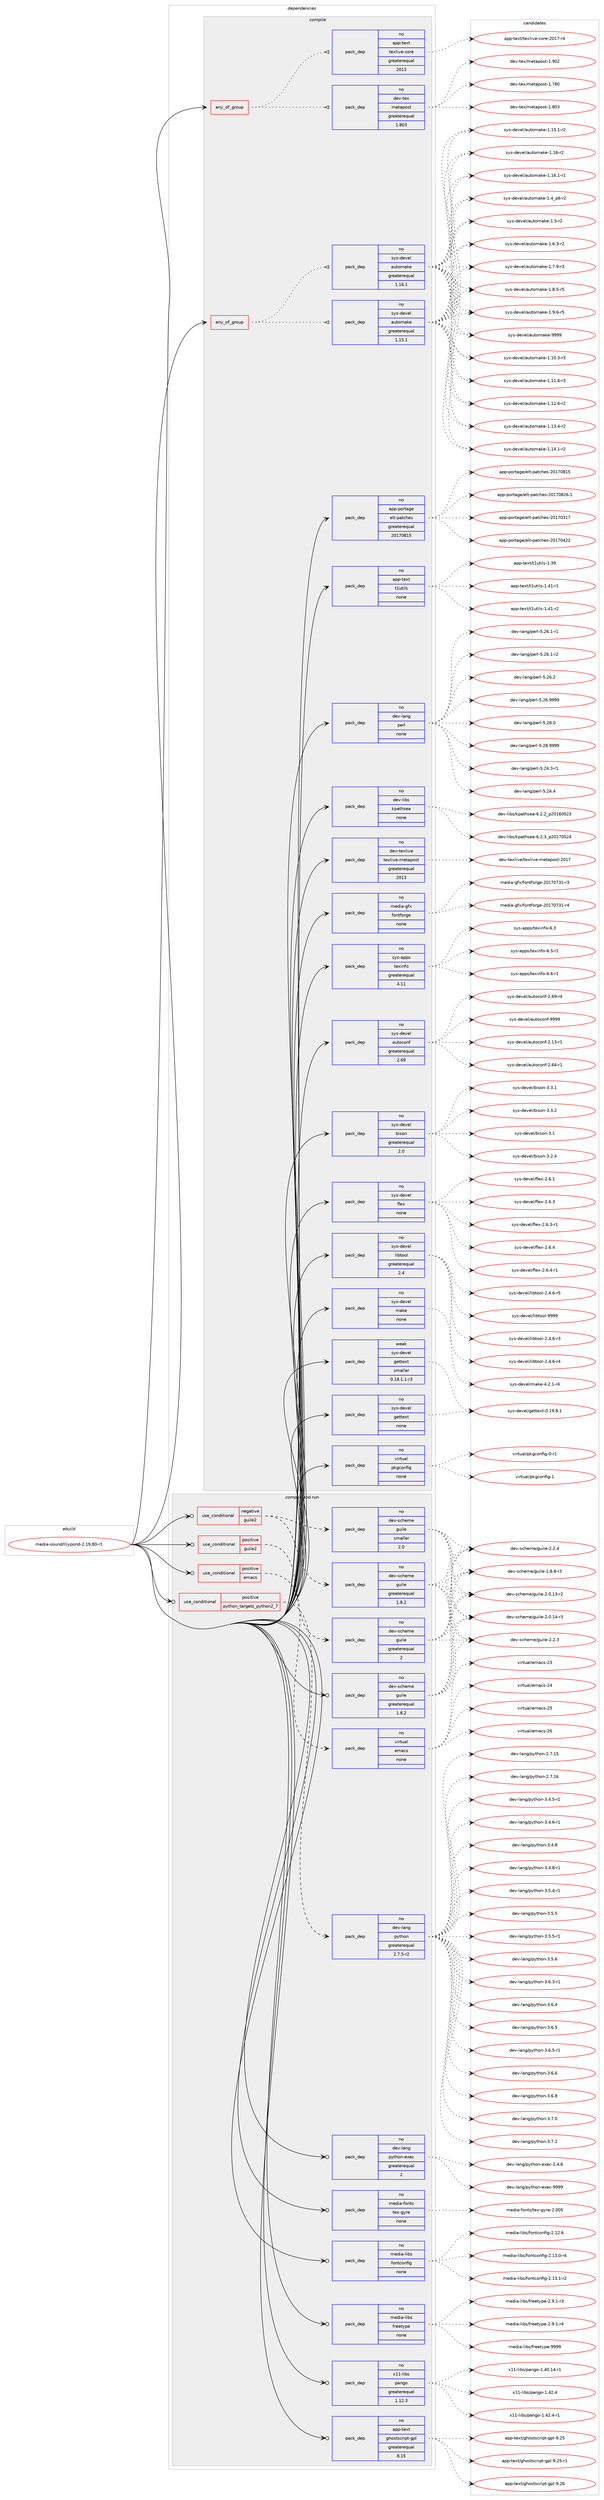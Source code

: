 digraph prolog {

# *************
# Graph options
# *************

newrank=true;
concentrate=true;
compound=true;
graph [rankdir=LR,fontname=Helvetica,fontsize=10,ranksep=1.5];#, ranksep=2.5, nodesep=0.2];
edge  [arrowhead=vee];
node  [fontname=Helvetica,fontsize=10];

# **********
# The ebuild
# **********

subgraph cluster_leftcol {
color=gray;
rank=same;
label=<<i>ebuild</i>>;
id [label="media-sound/lilypond-2.19.80-r1", color=red, width=4, href="../media-sound/lilypond-2.19.80-r1.svg"];
}

# ****************
# The dependencies
# ****************

subgraph cluster_midcol {
color=gray;
label=<<i>dependencies</i>>;
subgraph cluster_compile {
fillcolor="#eeeeee";
style=filled;
label=<<i>compile</i>>;
subgraph any25501 {
dependency1627115 [label=<<TABLE BORDER="0" CELLBORDER="1" CELLSPACING="0" CELLPADDING="4"><TR><TD CELLPADDING="10">any_of_group</TD></TR></TABLE>>, shape=none, color=red];subgraph pack1163465 {
dependency1627116 [label=<<TABLE BORDER="0" CELLBORDER="1" CELLSPACING="0" CELLPADDING="4" WIDTH="220"><TR><TD ROWSPAN="6" CELLPADDING="30">pack_dep</TD></TR><TR><TD WIDTH="110">no</TD></TR><TR><TD>app-text</TD></TR><TR><TD>texlive-core</TD></TR><TR><TD>greaterequal</TD></TR><TR><TD>2013</TD></TR></TABLE>>, shape=none, color=blue];
}
dependency1627115:e -> dependency1627116:w [weight=20,style="dotted",arrowhead="oinv"];
subgraph pack1163466 {
dependency1627117 [label=<<TABLE BORDER="0" CELLBORDER="1" CELLSPACING="0" CELLPADDING="4" WIDTH="220"><TR><TD ROWSPAN="6" CELLPADDING="30">pack_dep</TD></TR><TR><TD WIDTH="110">no</TD></TR><TR><TD>dev-tex</TD></TR><TR><TD>metapost</TD></TR><TR><TD>greaterequal</TD></TR><TR><TD>1.803</TD></TR></TABLE>>, shape=none, color=blue];
}
dependency1627115:e -> dependency1627117:w [weight=20,style="dotted",arrowhead="oinv"];
}
id:e -> dependency1627115:w [weight=20,style="solid",arrowhead="vee"];
subgraph any25502 {
dependency1627118 [label=<<TABLE BORDER="0" CELLBORDER="1" CELLSPACING="0" CELLPADDING="4"><TR><TD CELLPADDING="10">any_of_group</TD></TR></TABLE>>, shape=none, color=red];subgraph pack1163467 {
dependency1627119 [label=<<TABLE BORDER="0" CELLBORDER="1" CELLSPACING="0" CELLPADDING="4" WIDTH="220"><TR><TD ROWSPAN="6" CELLPADDING="30">pack_dep</TD></TR><TR><TD WIDTH="110">no</TD></TR><TR><TD>sys-devel</TD></TR><TR><TD>automake</TD></TR><TR><TD>greaterequal</TD></TR><TR><TD>1.16.1</TD></TR></TABLE>>, shape=none, color=blue];
}
dependency1627118:e -> dependency1627119:w [weight=20,style="dotted",arrowhead="oinv"];
subgraph pack1163468 {
dependency1627120 [label=<<TABLE BORDER="0" CELLBORDER="1" CELLSPACING="0" CELLPADDING="4" WIDTH="220"><TR><TD ROWSPAN="6" CELLPADDING="30">pack_dep</TD></TR><TR><TD WIDTH="110">no</TD></TR><TR><TD>sys-devel</TD></TR><TR><TD>automake</TD></TR><TR><TD>greaterequal</TD></TR><TR><TD>1.15.1</TD></TR></TABLE>>, shape=none, color=blue];
}
dependency1627118:e -> dependency1627120:w [weight=20,style="dotted",arrowhead="oinv"];
}
id:e -> dependency1627118:w [weight=20,style="solid",arrowhead="vee"];
subgraph pack1163469 {
dependency1627121 [label=<<TABLE BORDER="0" CELLBORDER="1" CELLSPACING="0" CELLPADDING="4" WIDTH="220"><TR><TD ROWSPAN="6" CELLPADDING="30">pack_dep</TD></TR><TR><TD WIDTH="110">no</TD></TR><TR><TD>app-portage</TD></TR><TR><TD>elt-patches</TD></TR><TR><TD>greaterequal</TD></TR><TR><TD>20170815</TD></TR></TABLE>>, shape=none, color=blue];
}
id:e -> dependency1627121:w [weight=20,style="solid",arrowhead="vee"];
subgraph pack1163470 {
dependency1627122 [label=<<TABLE BORDER="0" CELLBORDER="1" CELLSPACING="0" CELLPADDING="4" WIDTH="220"><TR><TD ROWSPAN="6" CELLPADDING="30">pack_dep</TD></TR><TR><TD WIDTH="110">no</TD></TR><TR><TD>app-text</TD></TR><TR><TD>t1utils</TD></TR><TR><TD>none</TD></TR><TR><TD></TD></TR></TABLE>>, shape=none, color=blue];
}
id:e -> dependency1627122:w [weight=20,style="solid",arrowhead="vee"];
subgraph pack1163471 {
dependency1627123 [label=<<TABLE BORDER="0" CELLBORDER="1" CELLSPACING="0" CELLPADDING="4" WIDTH="220"><TR><TD ROWSPAN="6" CELLPADDING="30">pack_dep</TD></TR><TR><TD WIDTH="110">no</TD></TR><TR><TD>dev-lang</TD></TR><TR><TD>perl</TD></TR><TR><TD>none</TD></TR><TR><TD></TD></TR></TABLE>>, shape=none, color=blue];
}
id:e -> dependency1627123:w [weight=20,style="solid",arrowhead="vee"];
subgraph pack1163472 {
dependency1627124 [label=<<TABLE BORDER="0" CELLBORDER="1" CELLSPACING="0" CELLPADDING="4" WIDTH="220"><TR><TD ROWSPAN="6" CELLPADDING="30">pack_dep</TD></TR><TR><TD WIDTH="110">no</TD></TR><TR><TD>dev-libs</TD></TR><TR><TD>kpathsea</TD></TR><TR><TD>none</TD></TR><TR><TD></TD></TR></TABLE>>, shape=none, color=blue];
}
id:e -> dependency1627124:w [weight=20,style="solid",arrowhead="vee"];
subgraph pack1163473 {
dependency1627125 [label=<<TABLE BORDER="0" CELLBORDER="1" CELLSPACING="0" CELLPADDING="4" WIDTH="220"><TR><TD ROWSPAN="6" CELLPADDING="30">pack_dep</TD></TR><TR><TD WIDTH="110">no</TD></TR><TR><TD>dev-texlive</TD></TR><TR><TD>texlive-metapost</TD></TR><TR><TD>greaterequal</TD></TR><TR><TD>2013</TD></TR></TABLE>>, shape=none, color=blue];
}
id:e -> dependency1627125:w [weight=20,style="solid",arrowhead="vee"];
subgraph pack1163474 {
dependency1627126 [label=<<TABLE BORDER="0" CELLBORDER="1" CELLSPACING="0" CELLPADDING="4" WIDTH="220"><TR><TD ROWSPAN="6" CELLPADDING="30">pack_dep</TD></TR><TR><TD WIDTH="110">no</TD></TR><TR><TD>media-gfx</TD></TR><TR><TD>fontforge</TD></TR><TR><TD>none</TD></TR><TR><TD></TD></TR></TABLE>>, shape=none, color=blue];
}
id:e -> dependency1627126:w [weight=20,style="solid",arrowhead="vee"];
subgraph pack1163475 {
dependency1627127 [label=<<TABLE BORDER="0" CELLBORDER="1" CELLSPACING="0" CELLPADDING="4" WIDTH="220"><TR><TD ROWSPAN="6" CELLPADDING="30">pack_dep</TD></TR><TR><TD WIDTH="110">no</TD></TR><TR><TD>sys-apps</TD></TR><TR><TD>texinfo</TD></TR><TR><TD>greaterequal</TD></TR><TR><TD>4.11</TD></TR></TABLE>>, shape=none, color=blue];
}
id:e -> dependency1627127:w [weight=20,style="solid",arrowhead="vee"];
subgraph pack1163476 {
dependency1627128 [label=<<TABLE BORDER="0" CELLBORDER="1" CELLSPACING="0" CELLPADDING="4" WIDTH="220"><TR><TD ROWSPAN="6" CELLPADDING="30">pack_dep</TD></TR><TR><TD WIDTH="110">no</TD></TR><TR><TD>sys-devel</TD></TR><TR><TD>autoconf</TD></TR><TR><TD>greaterequal</TD></TR><TR><TD>2.69</TD></TR></TABLE>>, shape=none, color=blue];
}
id:e -> dependency1627128:w [weight=20,style="solid",arrowhead="vee"];
subgraph pack1163477 {
dependency1627129 [label=<<TABLE BORDER="0" CELLBORDER="1" CELLSPACING="0" CELLPADDING="4" WIDTH="220"><TR><TD ROWSPAN="6" CELLPADDING="30">pack_dep</TD></TR><TR><TD WIDTH="110">no</TD></TR><TR><TD>sys-devel</TD></TR><TR><TD>bison</TD></TR><TR><TD>greaterequal</TD></TR><TR><TD>2.0</TD></TR></TABLE>>, shape=none, color=blue];
}
id:e -> dependency1627129:w [weight=20,style="solid",arrowhead="vee"];
subgraph pack1163478 {
dependency1627130 [label=<<TABLE BORDER="0" CELLBORDER="1" CELLSPACING="0" CELLPADDING="4" WIDTH="220"><TR><TD ROWSPAN="6" CELLPADDING="30">pack_dep</TD></TR><TR><TD WIDTH="110">no</TD></TR><TR><TD>sys-devel</TD></TR><TR><TD>flex</TD></TR><TR><TD>none</TD></TR><TR><TD></TD></TR></TABLE>>, shape=none, color=blue];
}
id:e -> dependency1627130:w [weight=20,style="solid",arrowhead="vee"];
subgraph pack1163479 {
dependency1627131 [label=<<TABLE BORDER="0" CELLBORDER="1" CELLSPACING="0" CELLPADDING="4" WIDTH="220"><TR><TD ROWSPAN="6" CELLPADDING="30">pack_dep</TD></TR><TR><TD WIDTH="110">no</TD></TR><TR><TD>sys-devel</TD></TR><TR><TD>gettext</TD></TR><TR><TD>none</TD></TR><TR><TD></TD></TR></TABLE>>, shape=none, color=blue];
}
id:e -> dependency1627131:w [weight=20,style="solid",arrowhead="vee"];
subgraph pack1163480 {
dependency1627132 [label=<<TABLE BORDER="0" CELLBORDER="1" CELLSPACING="0" CELLPADDING="4" WIDTH="220"><TR><TD ROWSPAN="6" CELLPADDING="30">pack_dep</TD></TR><TR><TD WIDTH="110">no</TD></TR><TR><TD>sys-devel</TD></TR><TR><TD>libtool</TD></TR><TR><TD>greaterequal</TD></TR><TR><TD>2.4</TD></TR></TABLE>>, shape=none, color=blue];
}
id:e -> dependency1627132:w [weight=20,style="solid",arrowhead="vee"];
subgraph pack1163481 {
dependency1627133 [label=<<TABLE BORDER="0" CELLBORDER="1" CELLSPACING="0" CELLPADDING="4" WIDTH="220"><TR><TD ROWSPAN="6" CELLPADDING="30">pack_dep</TD></TR><TR><TD WIDTH="110">no</TD></TR><TR><TD>sys-devel</TD></TR><TR><TD>make</TD></TR><TR><TD>none</TD></TR><TR><TD></TD></TR></TABLE>>, shape=none, color=blue];
}
id:e -> dependency1627133:w [weight=20,style="solid",arrowhead="vee"];
subgraph pack1163482 {
dependency1627134 [label=<<TABLE BORDER="0" CELLBORDER="1" CELLSPACING="0" CELLPADDING="4" WIDTH="220"><TR><TD ROWSPAN="6" CELLPADDING="30">pack_dep</TD></TR><TR><TD WIDTH="110">no</TD></TR><TR><TD>virtual</TD></TR><TR><TD>pkgconfig</TD></TR><TR><TD>none</TD></TR><TR><TD></TD></TR></TABLE>>, shape=none, color=blue];
}
id:e -> dependency1627134:w [weight=20,style="solid",arrowhead="vee"];
subgraph pack1163483 {
dependency1627135 [label=<<TABLE BORDER="0" CELLBORDER="1" CELLSPACING="0" CELLPADDING="4" WIDTH="220"><TR><TD ROWSPAN="6" CELLPADDING="30">pack_dep</TD></TR><TR><TD WIDTH="110">weak</TD></TR><TR><TD>sys-devel</TD></TR><TR><TD>gettext</TD></TR><TR><TD>smaller</TD></TR><TR><TD>0.18.1.1-r3</TD></TR></TABLE>>, shape=none, color=blue];
}
id:e -> dependency1627135:w [weight=20,style="solid",arrowhead="vee"];
}
subgraph cluster_compileandrun {
fillcolor="#eeeeee";
style=filled;
label=<<i>compile and run</i>>;
subgraph cond437379 {
dependency1627136 [label=<<TABLE BORDER="0" CELLBORDER="1" CELLSPACING="0" CELLPADDING="4"><TR><TD ROWSPAN="3" CELLPADDING="10">use_conditional</TD></TR><TR><TD>negative</TD></TR><TR><TD>guile2</TD></TR></TABLE>>, shape=none, color=red];
subgraph pack1163484 {
dependency1627137 [label=<<TABLE BORDER="0" CELLBORDER="1" CELLSPACING="0" CELLPADDING="4" WIDTH="220"><TR><TD ROWSPAN="6" CELLPADDING="30">pack_dep</TD></TR><TR><TD WIDTH="110">no</TD></TR><TR><TD>dev-scheme</TD></TR><TR><TD>guile</TD></TR><TR><TD>greaterequal</TD></TR><TR><TD>1.8.2</TD></TR></TABLE>>, shape=none, color=blue];
}
dependency1627136:e -> dependency1627137:w [weight=20,style="dashed",arrowhead="vee"];
subgraph pack1163485 {
dependency1627138 [label=<<TABLE BORDER="0" CELLBORDER="1" CELLSPACING="0" CELLPADDING="4" WIDTH="220"><TR><TD ROWSPAN="6" CELLPADDING="30">pack_dep</TD></TR><TR><TD WIDTH="110">no</TD></TR><TR><TD>dev-scheme</TD></TR><TR><TD>guile</TD></TR><TR><TD>smaller</TD></TR><TR><TD>2.0</TD></TR></TABLE>>, shape=none, color=blue];
}
dependency1627136:e -> dependency1627138:w [weight=20,style="dashed",arrowhead="vee"];
}
id:e -> dependency1627136:w [weight=20,style="solid",arrowhead="odotvee"];
subgraph cond437380 {
dependency1627139 [label=<<TABLE BORDER="0" CELLBORDER="1" CELLSPACING="0" CELLPADDING="4"><TR><TD ROWSPAN="3" CELLPADDING="10">use_conditional</TD></TR><TR><TD>positive</TD></TR><TR><TD>emacs</TD></TR></TABLE>>, shape=none, color=red];
subgraph pack1163486 {
dependency1627140 [label=<<TABLE BORDER="0" CELLBORDER="1" CELLSPACING="0" CELLPADDING="4" WIDTH="220"><TR><TD ROWSPAN="6" CELLPADDING="30">pack_dep</TD></TR><TR><TD WIDTH="110">no</TD></TR><TR><TD>virtual</TD></TR><TR><TD>emacs</TD></TR><TR><TD>none</TD></TR><TR><TD></TD></TR></TABLE>>, shape=none, color=blue];
}
dependency1627139:e -> dependency1627140:w [weight=20,style="dashed",arrowhead="vee"];
}
id:e -> dependency1627139:w [weight=20,style="solid",arrowhead="odotvee"];
subgraph cond437381 {
dependency1627141 [label=<<TABLE BORDER="0" CELLBORDER="1" CELLSPACING="0" CELLPADDING="4"><TR><TD ROWSPAN="3" CELLPADDING="10">use_conditional</TD></TR><TR><TD>positive</TD></TR><TR><TD>guile2</TD></TR></TABLE>>, shape=none, color=red];
subgraph pack1163487 {
dependency1627142 [label=<<TABLE BORDER="0" CELLBORDER="1" CELLSPACING="0" CELLPADDING="4" WIDTH="220"><TR><TD ROWSPAN="6" CELLPADDING="30">pack_dep</TD></TR><TR><TD WIDTH="110">no</TD></TR><TR><TD>dev-scheme</TD></TR><TR><TD>guile</TD></TR><TR><TD>greaterequal</TD></TR><TR><TD>2</TD></TR></TABLE>>, shape=none, color=blue];
}
dependency1627141:e -> dependency1627142:w [weight=20,style="dashed",arrowhead="vee"];
}
id:e -> dependency1627141:w [weight=20,style="solid",arrowhead="odotvee"];
subgraph cond437382 {
dependency1627143 [label=<<TABLE BORDER="0" CELLBORDER="1" CELLSPACING="0" CELLPADDING="4"><TR><TD ROWSPAN="3" CELLPADDING="10">use_conditional</TD></TR><TR><TD>positive</TD></TR><TR><TD>python_targets_python2_7</TD></TR></TABLE>>, shape=none, color=red];
subgraph pack1163488 {
dependency1627144 [label=<<TABLE BORDER="0" CELLBORDER="1" CELLSPACING="0" CELLPADDING="4" WIDTH="220"><TR><TD ROWSPAN="6" CELLPADDING="30">pack_dep</TD></TR><TR><TD WIDTH="110">no</TD></TR><TR><TD>dev-lang</TD></TR><TR><TD>python</TD></TR><TR><TD>greaterequal</TD></TR><TR><TD>2.7.5-r2</TD></TR></TABLE>>, shape=none, color=blue];
}
dependency1627143:e -> dependency1627144:w [weight=20,style="dashed",arrowhead="vee"];
}
id:e -> dependency1627143:w [weight=20,style="solid",arrowhead="odotvee"];
subgraph pack1163489 {
dependency1627145 [label=<<TABLE BORDER="0" CELLBORDER="1" CELLSPACING="0" CELLPADDING="4" WIDTH="220"><TR><TD ROWSPAN="6" CELLPADDING="30">pack_dep</TD></TR><TR><TD WIDTH="110">no</TD></TR><TR><TD>app-text</TD></TR><TR><TD>ghostscript-gpl</TD></TR><TR><TD>greaterequal</TD></TR><TR><TD>8.15</TD></TR></TABLE>>, shape=none, color=blue];
}
id:e -> dependency1627145:w [weight=20,style="solid",arrowhead="odotvee"];
subgraph pack1163490 {
dependency1627146 [label=<<TABLE BORDER="0" CELLBORDER="1" CELLSPACING="0" CELLPADDING="4" WIDTH="220"><TR><TD ROWSPAN="6" CELLPADDING="30">pack_dep</TD></TR><TR><TD WIDTH="110">no</TD></TR><TR><TD>dev-lang</TD></TR><TR><TD>python-exec</TD></TR><TR><TD>greaterequal</TD></TR><TR><TD>2</TD></TR></TABLE>>, shape=none, color=blue];
}
id:e -> dependency1627146:w [weight=20,style="solid",arrowhead="odotvee"];
subgraph pack1163491 {
dependency1627147 [label=<<TABLE BORDER="0" CELLBORDER="1" CELLSPACING="0" CELLPADDING="4" WIDTH="220"><TR><TD ROWSPAN="6" CELLPADDING="30">pack_dep</TD></TR><TR><TD WIDTH="110">no</TD></TR><TR><TD>dev-scheme</TD></TR><TR><TD>guile</TD></TR><TR><TD>greaterequal</TD></TR><TR><TD>1.8.2</TD></TR></TABLE>>, shape=none, color=blue];
}
id:e -> dependency1627147:w [weight=20,style="solid",arrowhead="odotvee"];
subgraph pack1163492 {
dependency1627148 [label=<<TABLE BORDER="0" CELLBORDER="1" CELLSPACING="0" CELLPADDING="4" WIDTH="220"><TR><TD ROWSPAN="6" CELLPADDING="30">pack_dep</TD></TR><TR><TD WIDTH="110">no</TD></TR><TR><TD>media-fonts</TD></TR><TR><TD>tex-gyre</TD></TR><TR><TD>none</TD></TR><TR><TD></TD></TR></TABLE>>, shape=none, color=blue];
}
id:e -> dependency1627148:w [weight=20,style="solid",arrowhead="odotvee"];
subgraph pack1163493 {
dependency1627149 [label=<<TABLE BORDER="0" CELLBORDER="1" CELLSPACING="0" CELLPADDING="4" WIDTH="220"><TR><TD ROWSPAN="6" CELLPADDING="30">pack_dep</TD></TR><TR><TD WIDTH="110">no</TD></TR><TR><TD>media-libs</TD></TR><TR><TD>fontconfig</TD></TR><TR><TD>none</TD></TR><TR><TD></TD></TR></TABLE>>, shape=none, color=blue];
}
id:e -> dependency1627149:w [weight=20,style="solid",arrowhead="odotvee"];
subgraph pack1163494 {
dependency1627150 [label=<<TABLE BORDER="0" CELLBORDER="1" CELLSPACING="0" CELLPADDING="4" WIDTH="220"><TR><TD ROWSPAN="6" CELLPADDING="30">pack_dep</TD></TR><TR><TD WIDTH="110">no</TD></TR><TR><TD>media-libs</TD></TR><TR><TD>freetype</TD></TR><TR><TD>none</TD></TR><TR><TD></TD></TR></TABLE>>, shape=none, color=blue];
}
id:e -> dependency1627150:w [weight=20,style="solid",arrowhead="odotvee"];
subgraph pack1163495 {
dependency1627151 [label=<<TABLE BORDER="0" CELLBORDER="1" CELLSPACING="0" CELLPADDING="4" WIDTH="220"><TR><TD ROWSPAN="6" CELLPADDING="30">pack_dep</TD></TR><TR><TD WIDTH="110">no</TD></TR><TR><TD>x11-libs</TD></TR><TR><TD>pango</TD></TR><TR><TD>greaterequal</TD></TR><TR><TD>1.12.3</TD></TR></TABLE>>, shape=none, color=blue];
}
id:e -> dependency1627151:w [weight=20,style="solid",arrowhead="odotvee"];
}
subgraph cluster_run {
fillcolor="#eeeeee";
style=filled;
label=<<i>run</i>>;
}
}

# **************
# The candidates
# **************

subgraph cluster_choices {
rank=same;
color=gray;
label=<<i>candidates</i>>;

subgraph choice1163465 {
color=black;
nodesep=1;
choice971121124511610112011647116101120108105118101459911111410145504849554511452 [label="app-text/texlive-core-2017-r4", color=red, width=4,href="../app-text/texlive-core-2017-r4.svg"];
dependency1627116:e -> choice971121124511610112011647116101120108105118101459911111410145504849554511452:w [style=dotted,weight="100"];
}
subgraph choice1163466 {
color=black;
nodesep=1;
choice100101118451161011204710910111697112111115116454946555648 [label="dev-tex/metapost-1.780", color=red, width=4,href="../dev-tex/metapost-1.780.svg"];
choice100101118451161011204710910111697112111115116454946564851 [label="dev-tex/metapost-1.803", color=red, width=4,href="../dev-tex/metapost-1.803.svg"];
choice100101118451161011204710910111697112111115116454946574850 [label="dev-tex/metapost-1.902", color=red, width=4,href="../dev-tex/metapost-1.902.svg"];
dependency1627117:e -> choice100101118451161011204710910111697112111115116454946555648:w [style=dotted,weight="100"];
dependency1627117:e -> choice100101118451161011204710910111697112111115116454946564851:w [style=dotted,weight="100"];
dependency1627117:e -> choice100101118451161011204710910111697112111115116454946574850:w [style=dotted,weight="100"];
}
subgraph choice1163467 {
color=black;
nodesep=1;
choice11512111545100101118101108479711711611110997107101454946494846514511451 [label="sys-devel/automake-1.10.3-r3", color=red, width=4,href="../sys-devel/automake-1.10.3-r3.svg"];
choice11512111545100101118101108479711711611110997107101454946494946544511451 [label="sys-devel/automake-1.11.6-r3", color=red, width=4,href="../sys-devel/automake-1.11.6-r3.svg"];
choice11512111545100101118101108479711711611110997107101454946495046544511450 [label="sys-devel/automake-1.12.6-r2", color=red, width=4,href="../sys-devel/automake-1.12.6-r2.svg"];
choice11512111545100101118101108479711711611110997107101454946495146524511450 [label="sys-devel/automake-1.13.4-r2", color=red, width=4,href="../sys-devel/automake-1.13.4-r2.svg"];
choice11512111545100101118101108479711711611110997107101454946495246494511450 [label="sys-devel/automake-1.14.1-r2", color=red, width=4,href="../sys-devel/automake-1.14.1-r2.svg"];
choice11512111545100101118101108479711711611110997107101454946495346494511450 [label="sys-devel/automake-1.15.1-r2", color=red, width=4,href="../sys-devel/automake-1.15.1-r2.svg"];
choice1151211154510010111810110847971171161111099710710145494649544511450 [label="sys-devel/automake-1.16-r2", color=red, width=4,href="../sys-devel/automake-1.16-r2.svg"];
choice11512111545100101118101108479711711611110997107101454946495446494511449 [label="sys-devel/automake-1.16.1-r1", color=red, width=4,href="../sys-devel/automake-1.16.1-r1.svg"];
choice115121115451001011181011084797117116111109971071014549465295112544511450 [label="sys-devel/automake-1.4_p6-r2", color=red, width=4,href="../sys-devel/automake-1.4_p6-r2.svg"];
choice11512111545100101118101108479711711611110997107101454946534511450 [label="sys-devel/automake-1.5-r2", color=red, width=4,href="../sys-devel/automake-1.5-r2.svg"];
choice115121115451001011181011084797117116111109971071014549465446514511450 [label="sys-devel/automake-1.6.3-r2", color=red, width=4,href="../sys-devel/automake-1.6.3-r2.svg"];
choice115121115451001011181011084797117116111109971071014549465546574511451 [label="sys-devel/automake-1.7.9-r3", color=red, width=4,href="../sys-devel/automake-1.7.9-r3.svg"];
choice115121115451001011181011084797117116111109971071014549465646534511453 [label="sys-devel/automake-1.8.5-r5", color=red, width=4,href="../sys-devel/automake-1.8.5-r5.svg"];
choice115121115451001011181011084797117116111109971071014549465746544511453 [label="sys-devel/automake-1.9.6-r5", color=red, width=4,href="../sys-devel/automake-1.9.6-r5.svg"];
choice115121115451001011181011084797117116111109971071014557575757 [label="sys-devel/automake-9999", color=red, width=4,href="../sys-devel/automake-9999.svg"];
dependency1627119:e -> choice11512111545100101118101108479711711611110997107101454946494846514511451:w [style=dotted,weight="100"];
dependency1627119:e -> choice11512111545100101118101108479711711611110997107101454946494946544511451:w [style=dotted,weight="100"];
dependency1627119:e -> choice11512111545100101118101108479711711611110997107101454946495046544511450:w [style=dotted,weight="100"];
dependency1627119:e -> choice11512111545100101118101108479711711611110997107101454946495146524511450:w [style=dotted,weight="100"];
dependency1627119:e -> choice11512111545100101118101108479711711611110997107101454946495246494511450:w [style=dotted,weight="100"];
dependency1627119:e -> choice11512111545100101118101108479711711611110997107101454946495346494511450:w [style=dotted,weight="100"];
dependency1627119:e -> choice1151211154510010111810110847971171161111099710710145494649544511450:w [style=dotted,weight="100"];
dependency1627119:e -> choice11512111545100101118101108479711711611110997107101454946495446494511449:w [style=dotted,weight="100"];
dependency1627119:e -> choice115121115451001011181011084797117116111109971071014549465295112544511450:w [style=dotted,weight="100"];
dependency1627119:e -> choice11512111545100101118101108479711711611110997107101454946534511450:w [style=dotted,weight="100"];
dependency1627119:e -> choice115121115451001011181011084797117116111109971071014549465446514511450:w [style=dotted,weight="100"];
dependency1627119:e -> choice115121115451001011181011084797117116111109971071014549465546574511451:w [style=dotted,weight="100"];
dependency1627119:e -> choice115121115451001011181011084797117116111109971071014549465646534511453:w [style=dotted,weight="100"];
dependency1627119:e -> choice115121115451001011181011084797117116111109971071014549465746544511453:w [style=dotted,weight="100"];
dependency1627119:e -> choice115121115451001011181011084797117116111109971071014557575757:w [style=dotted,weight="100"];
}
subgraph choice1163468 {
color=black;
nodesep=1;
choice11512111545100101118101108479711711611110997107101454946494846514511451 [label="sys-devel/automake-1.10.3-r3", color=red, width=4,href="../sys-devel/automake-1.10.3-r3.svg"];
choice11512111545100101118101108479711711611110997107101454946494946544511451 [label="sys-devel/automake-1.11.6-r3", color=red, width=4,href="../sys-devel/automake-1.11.6-r3.svg"];
choice11512111545100101118101108479711711611110997107101454946495046544511450 [label="sys-devel/automake-1.12.6-r2", color=red, width=4,href="../sys-devel/automake-1.12.6-r2.svg"];
choice11512111545100101118101108479711711611110997107101454946495146524511450 [label="sys-devel/automake-1.13.4-r2", color=red, width=4,href="../sys-devel/automake-1.13.4-r2.svg"];
choice11512111545100101118101108479711711611110997107101454946495246494511450 [label="sys-devel/automake-1.14.1-r2", color=red, width=4,href="../sys-devel/automake-1.14.1-r2.svg"];
choice11512111545100101118101108479711711611110997107101454946495346494511450 [label="sys-devel/automake-1.15.1-r2", color=red, width=4,href="../sys-devel/automake-1.15.1-r2.svg"];
choice1151211154510010111810110847971171161111099710710145494649544511450 [label="sys-devel/automake-1.16-r2", color=red, width=4,href="../sys-devel/automake-1.16-r2.svg"];
choice11512111545100101118101108479711711611110997107101454946495446494511449 [label="sys-devel/automake-1.16.1-r1", color=red, width=4,href="../sys-devel/automake-1.16.1-r1.svg"];
choice115121115451001011181011084797117116111109971071014549465295112544511450 [label="sys-devel/automake-1.4_p6-r2", color=red, width=4,href="../sys-devel/automake-1.4_p6-r2.svg"];
choice11512111545100101118101108479711711611110997107101454946534511450 [label="sys-devel/automake-1.5-r2", color=red, width=4,href="../sys-devel/automake-1.5-r2.svg"];
choice115121115451001011181011084797117116111109971071014549465446514511450 [label="sys-devel/automake-1.6.3-r2", color=red, width=4,href="../sys-devel/automake-1.6.3-r2.svg"];
choice115121115451001011181011084797117116111109971071014549465546574511451 [label="sys-devel/automake-1.7.9-r3", color=red, width=4,href="../sys-devel/automake-1.7.9-r3.svg"];
choice115121115451001011181011084797117116111109971071014549465646534511453 [label="sys-devel/automake-1.8.5-r5", color=red, width=4,href="../sys-devel/automake-1.8.5-r5.svg"];
choice115121115451001011181011084797117116111109971071014549465746544511453 [label="sys-devel/automake-1.9.6-r5", color=red, width=4,href="../sys-devel/automake-1.9.6-r5.svg"];
choice115121115451001011181011084797117116111109971071014557575757 [label="sys-devel/automake-9999", color=red, width=4,href="../sys-devel/automake-9999.svg"];
dependency1627120:e -> choice11512111545100101118101108479711711611110997107101454946494846514511451:w [style=dotted,weight="100"];
dependency1627120:e -> choice11512111545100101118101108479711711611110997107101454946494946544511451:w [style=dotted,weight="100"];
dependency1627120:e -> choice11512111545100101118101108479711711611110997107101454946495046544511450:w [style=dotted,weight="100"];
dependency1627120:e -> choice11512111545100101118101108479711711611110997107101454946495146524511450:w [style=dotted,weight="100"];
dependency1627120:e -> choice11512111545100101118101108479711711611110997107101454946495246494511450:w [style=dotted,weight="100"];
dependency1627120:e -> choice11512111545100101118101108479711711611110997107101454946495346494511450:w [style=dotted,weight="100"];
dependency1627120:e -> choice1151211154510010111810110847971171161111099710710145494649544511450:w [style=dotted,weight="100"];
dependency1627120:e -> choice11512111545100101118101108479711711611110997107101454946495446494511449:w [style=dotted,weight="100"];
dependency1627120:e -> choice115121115451001011181011084797117116111109971071014549465295112544511450:w [style=dotted,weight="100"];
dependency1627120:e -> choice11512111545100101118101108479711711611110997107101454946534511450:w [style=dotted,weight="100"];
dependency1627120:e -> choice115121115451001011181011084797117116111109971071014549465446514511450:w [style=dotted,weight="100"];
dependency1627120:e -> choice115121115451001011181011084797117116111109971071014549465546574511451:w [style=dotted,weight="100"];
dependency1627120:e -> choice115121115451001011181011084797117116111109971071014549465646534511453:w [style=dotted,weight="100"];
dependency1627120:e -> choice115121115451001011181011084797117116111109971071014549465746544511453:w [style=dotted,weight="100"];
dependency1627120:e -> choice115121115451001011181011084797117116111109971071014557575757:w [style=dotted,weight="100"];
}
subgraph choice1163469 {
color=black;
nodesep=1;
choice97112112451121111141169710310147101108116451129711699104101115455048495548514955 [label="app-portage/elt-patches-20170317", color=red, width=4,href="../app-portage/elt-patches-20170317.svg"];
choice97112112451121111141169710310147101108116451129711699104101115455048495548525050 [label="app-portage/elt-patches-20170422", color=red, width=4,href="../app-portage/elt-patches-20170422.svg"];
choice97112112451121111141169710310147101108116451129711699104101115455048495548564953 [label="app-portage/elt-patches-20170815", color=red, width=4,href="../app-portage/elt-patches-20170815.svg"];
choice971121124511211111411697103101471011081164511297116991041011154550484955485650544649 [label="app-portage/elt-patches-20170826.1", color=red, width=4,href="../app-portage/elt-patches-20170826.1.svg"];
dependency1627121:e -> choice97112112451121111141169710310147101108116451129711699104101115455048495548514955:w [style=dotted,weight="100"];
dependency1627121:e -> choice97112112451121111141169710310147101108116451129711699104101115455048495548525050:w [style=dotted,weight="100"];
dependency1627121:e -> choice97112112451121111141169710310147101108116451129711699104101115455048495548564953:w [style=dotted,weight="100"];
dependency1627121:e -> choice971121124511211111411697103101471011081164511297116991041011154550484955485650544649:w [style=dotted,weight="100"];
}
subgraph choice1163470 {
color=black;
nodesep=1;
choice971121124511610112011647116491171161051081154549465157 [label="app-text/t1utils-1.39", color=red, width=4,href="../app-text/t1utils-1.39.svg"];
choice9711211245116101120116471164911711610510811545494652494511449 [label="app-text/t1utils-1.41-r1", color=red, width=4,href="../app-text/t1utils-1.41-r1.svg"];
choice9711211245116101120116471164911711610510811545494652494511450 [label="app-text/t1utils-1.41-r2", color=red, width=4,href="../app-text/t1utils-1.41-r2.svg"];
dependency1627122:e -> choice971121124511610112011647116491171161051081154549465157:w [style=dotted,weight="100"];
dependency1627122:e -> choice9711211245116101120116471164911711610510811545494652494511449:w [style=dotted,weight="100"];
dependency1627122:e -> choice9711211245116101120116471164911711610510811545494652494511450:w [style=dotted,weight="100"];
}
subgraph choice1163471 {
color=black;
nodesep=1;
choice100101118451089711010347112101114108455346505246514511449 [label="dev-lang/perl-5.24.3-r1", color=red, width=4,href="../dev-lang/perl-5.24.3-r1.svg"];
choice10010111845108971101034711210111410845534650524652 [label="dev-lang/perl-5.24.4", color=red, width=4,href="../dev-lang/perl-5.24.4.svg"];
choice100101118451089711010347112101114108455346505446494511449 [label="dev-lang/perl-5.26.1-r1", color=red, width=4,href="../dev-lang/perl-5.26.1-r1.svg"];
choice100101118451089711010347112101114108455346505446494511450 [label="dev-lang/perl-5.26.1-r2", color=red, width=4,href="../dev-lang/perl-5.26.1-r2.svg"];
choice10010111845108971101034711210111410845534650544650 [label="dev-lang/perl-5.26.2", color=red, width=4,href="../dev-lang/perl-5.26.2.svg"];
choice10010111845108971101034711210111410845534650544657575757 [label="dev-lang/perl-5.26.9999", color=red, width=4,href="../dev-lang/perl-5.26.9999.svg"];
choice10010111845108971101034711210111410845534650564648 [label="dev-lang/perl-5.28.0", color=red, width=4,href="../dev-lang/perl-5.28.0.svg"];
choice10010111845108971101034711210111410845534650564657575757 [label="dev-lang/perl-5.28.9999", color=red, width=4,href="../dev-lang/perl-5.28.9999.svg"];
dependency1627123:e -> choice100101118451089711010347112101114108455346505246514511449:w [style=dotted,weight="100"];
dependency1627123:e -> choice10010111845108971101034711210111410845534650524652:w [style=dotted,weight="100"];
dependency1627123:e -> choice100101118451089711010347112101114108455346505446494511449:w [style=dotted,weight="100"];
dependency1627123:e -> choice100101118451089711010347112101114108455346505446494511450:w [style=dotted,weight="100"];
dependency1627123:e -> choice10010111845108971101034711210111410845534650544650:w [style=dotted,weight="100"];
dependency1627123:e -> choice10010111845108971101034711210111410845534650544657575757:w [style=dotted,weight="100"];
dependency1627123:e -> choice10010111845108971101034711210111410845534650564648:w [style=dotted,weight="100"];
dependency1627123:e -> choice10010111845108971101034711210111410845534650564657575757:w [style=dotted,weight="100"];
}
subgraph choice1163472 {
color=black;
nodesep=1;
choice1001011184510810598115471071129711610411510197455446504650951125048495448535051 [label="dev-libs/kpathsea-6.2.2_p20160523", color=red, width=4,href="../dev-libs/kpathsea-6.2.2_p20160523.svg"];
choice1001011184510810598115471071129711610411510197455446504651951125048495548535052 [label="dev-libs/kpathsea-6.2.3_p20170524", color=red, width=4,href="../dev-libs/kpathsea-6.2.3_p20170524.svg"];
dependency1627124:e -> choice1001011184510810598115471071129711610411510197455446504650951125048495448535051:w [style=dotted,weight="100"];
dependency1627124:e -> choice1001011184510810598115471071129711610411510197455446504651951125048495548535052:w [style=dotted,weight="100"];
}
subgraph choice1163473 {
color=black;
nodesep=1;
choice100101118451161011201081051181014711610112010810511810145109101116971121111151164550484955 [label="dev-texlive/texlive-metapost-2017", color=red, width=4,href="../dev-texlive/texlive-metapost-2017.svg"];
dependency1627125:e -> choice100101118451161011201081051181014711610112010810511810145109101116971121111151164550484955:w [style=dotted,weight="100"];
}
subgraph choice1163474 {
color=black;
nodesep=1;
choice1091011001059745103102120471021111101161021111141031014550484955485551494511451 [label="media-gfx/fontforge-20170731-r3", color=red, width=4,href="../media-gfx/fontforge-20170731-r3.svg"];
choice1091011001059745103102120471021111101161021111141031014550484955485551494511452 [label="media-gfx/fontforge-20170731-r4", color=red, width=4,href="../media-gfx/fontforge-20170731-r4.svg"];
dependency1627126:e -> choice1091011001059745103102120471021111101161021111141031014550484955485551494511451:w [style=dotted,weight="100"];
dependency1627126:e -> choice1091011001059745103102120471021111101161021111141031014550484955485551494511452:w [style=dotted,weight="100"];
}
subgraph choice1163475 {
color=black;
nodesep=1;
choice11512111545971121121154711610112010511010211145544651 [label="sys-apps/texinfo-6.3", color=red, width=4,href="../sys-apps/texinfo-6.3.svg"];
choice115121115459711211211547116101120105110102111455446534511449 [label="sys-apps/texinfo-6.5-r1", color=red, width=4,href="../sys-apps/texinfo-6.5-r1.svg"];
choice115121115459711211211547116101120105110102111455446544511449 [label="sys-apps/texinfo-6.6-r1", color=red, width=4,href="../sys-apps/texinfo-6.6-r1.svg"];
dependency1627127:e -> choice11512111545971121121154711610112010511010211145544651:w [style=dotted,weight="100"];
dependency1627127:e -> choice115121115459711211211547116101120105110102111455446534511449:w [style=dotted,weight="100"];
dependency1627127:e -> choice115121115459711211211547116101120105110102111455446544511449:w [style=dotted,weight="100"];
}
subgraph choice1163476 {
color=black;
nodesep=1;
choice1151211154510010111810110847971171161119911111010245504649514511449 [label="sys-devel/autoconf-2.13-r1", color=red, width=4,href="../sys-devel/autoconf-2.13-r1.svg"];
choice1151211154510010111810110847971171161119911111010245504654524511449 [label="sys-devel/autoconf-2.64-r1", color=red, width=4,href="../sys-devel/autoconf-2.64-r1.svg"];
choice1151211154510010111810110847971171161119911111010245504654574511452 [label="sys-devel/autoconf-2.69-r4", color=red, width=4,href="../sys-devel/autoconf-2.69-r4.svg"];
choice115121115451001011181011084797117116111991111101024557575757 [label="sys-devel/autoconf-9999", color=red, width=4,href="../sys-devel/autoconf-9999.svg"];
dependency1627128:e -> choice1151211154510010111810110847971171161119911111010245504649514511449:w [style=dotted,weight="100"];
dependency1627128:e -> choice1151211154510010111810110847971171161119911111010245504654524511449:w [style=dotted,weight="100"];
dependency1627128:e -> choice1151211154510010111810110847971171161119911111010245504654574511452:w [style=dotted,weight="100"];
dependency1627128:e -> choice115121115451001011181011084797117116111991111101024557575757:w [style=dotted,weight="100"];
}
subgraph choice1163477 {
color=black;
nodesep=1;
choice11512111545100101118101108479810511511111045514649 [label="sys-devel/bison-3.1", color=red, width=4,href="../sys-devel/bison-3.1.svg"];
choice115121115451001011181011084798105115111110455146504652 [label="sys-devel/bison-3.2.4", color=red, width=4,href="../sys-devel/bison-3.2.4.svg"];
choice115121115451001011181011084798105115111110455146514649 [label="sys-devel/bison-3.3.1", color=red, width=4,href="../sys-devel/bison-3.3.1.svg"];
choice115121115451001011181011084798105115111110455146514650 [label="sys-devel/bison-3.3.2", color=red, width=4,href="../sys-devel/bison-3.3.2.svg"];
dependency1627129:e -> choice11512111545100101118101108479810511511111045514649:w [style=dotted,weight="100"];
dependency1627129:e -> choice115121115451001011181011084798105115111110455146504652:w [style=dotted,weight="100"];
dependency1627129:e -> choice115121115451001011181011084798105115111110455146514649:w [style=dotted,weight="100"];
dependency1627129:e -> choice115121115451001011181011084798105115111110455146514650:w [style=dotted,weight="100"];
}
subgraph choice1163478 {
color=black;
nodesep=1;
choice1151211154510010111810110847102108101120455046544649 [label="sys-devel/flex-2.6.1", color=red, width=4,href="../sys-devel/flex-2.6.1.svg"];
choice1151211154510010111810110847102108101120455046544651 [label="sys-devel/flex-2.6.3", color=red, width=4,href="../sys-devel/flex-2.6.3.svg"];
choice11512111545100101118101108471021081011204550465446514511449 [label="sys-devel/flex-2.6.3-r1", color=red, width=4,href="../sys-devel/flex-2.6.3-r1.svg"];
choice1151211154510010111810110847102108101120455046544652 [label="sys-devel/flex-2.6.4", color=red, width=4,href="../sys-devel/flex-2.6.4.svg"];
choice11512111545100101118101108471021081011204550465446524511449 [label="sys-devel/flex-2.6.4-r1", color=red, width=4,href="../sys-devel/flex-2.6.4-r1.svg"];
dependency1627130:e -> choice1151211154510010111810110847102108101120455046544649:w [style=dotted,weight="100"];
dependency1627130:e -> choice1151211154510010111810110847102108101120455046544651:w [style=dotted,weight="100"];
dependency1627130:e -> choice11512111545100101118101108471021081011204550465446514511449:w [style=dotted,weight="100"];
dependency1627130:e -> choice1151211154510010111810110847102108101120455046544652:w [style=dotted,weight="100"];
dependency1627130:e -> choice11512111545100101118101108471021081011204550465446524511449:w [style=dotted,weight="100"];
}
subgraph choice1163479 {
color=black;
nodesep=1;
choice1151211154510010111810110847103101116116101120116454846495746564649 [label="sys-devel/gettext-0.19.8.1", color=red, width=4,href="../sys-devel/gettext-0.19.8.1.svg"];
dependency1627131:e -> choice1151211154510010111810110847103101116116101120116454846495746564649:w [style=dotted,weight="100"];
}
subgraph choice1163480 {
color=black;
nodesep=1;
choice1151211154510010111810110847108105981161111111084550465246544511451 [label="sys-devel/libtool-2.4.6-r3", color=red, width=4,href="../sys-devel/libtool-2.4.6-r3.svg"];
choice1151211154510010111810110847108105981161111111084550465246544511452 [label="sys-devel/libtool-2.4.6-r4", color=red, width=4,href="../sys-devel/libtool-2.4.6-r4.svg"];
choice1151211154510010111810110847108105981161111111084550465246544511453 [label="sys-devel/libtool-2.4.6-r5", color=red, width=4,href="../sys-devel/libtool-2.4.6-r5.svg"];
choice1151211154510010111810110847108105981161111111084557575757 [label="sys-devel/libtool-9999", color=red, width=4,href="../sys-devel/libtool-9999.svg"];
dependency1627132:e -> choice1151211154510010111810110847108105981161111111084550465246544511451:w [style=dotted,weight="100"];
dependency1627132:e -> choice1151211154510010111810110847108105981161111111084550465246544511452:w [style=dotted,weight="100"];
dependency1627132:e -> choice1151211154510010111810110847108105981161111111084550465246544511453:w [style=dotted,weight="100"];
dependency1627132:e -> choice1151211154510010111810110847108105981161111111084557575757:w [style=dotted,weight="100"];
}
subgraph choice1163481 {
color=black;
nodesep=1;
choice1151211154510010111810110847109971071014552465046494511452 [label="sys-devel/make-4.2.1-r4", color=red, width=4,href="../sys-devel/make-4.2.1-r4.svg"];
dependency1627133:e -> choice1151211154510010111810110847109971071014552465046494511452:w [style=dotted,weight="100"];
}
subgraph choice1163482 {
color=black;
nodesep=1;
choice11810511411611797108471121071039911111010210510345484511449 [label="virtual/pkgconfig-0-r1", color=red, width=4,href="../virtual/pkgconfig-0-r1.svg"];
choice1181051141161179710847112107103991111101021051034549 [label="virtual/pkgconfig-1", color=red, width=4,href="../virtual/pkgconfig-1.svg"];
dependency1627134:e -> choice11810511411611797108471121071039911111010210510345484511449:w [style=dotted,weight="100"];
dependency1627134:e -> choice1181051141161179710847112107103991111101021051034549:w [style=dotted,weight="100"];
}
subgraph choice1163483 {
color=black;
nodesep=1;
choice1151211154510010111810110847103101116116101120116454846495746564649 [label="sys-devel/gettext-0.19.8.1", color=red, width=4,href="../sys-devel/gettext-0.19.8.1.svg"];
dependency1627135:e -> choice1151211154510010111810110847103101116116101120116454846495746564649:w [style=dotted,weight="100"];
}
subgraph choice1163484 {
color=black;
nodesep=1;
choice1001011184511599104101109101471031171051081014549465646564511451 [label="dev-scheme/guile-1.8.8-r3", color=red, width=4,href="../dev-scheme/guile-1.8.8-r3.svg"];
choice100101118451159910410110910147103117105108101455046484649514511450 [label="dev-scheme/guile-2.0.13-r2", color=red, width=4,href="../dev-scheme/guile-2.0.13-r2.svg"];
choice100101118451159910410110910147103117105108101455046484649524511451 [label="dev-scheme/guile-2.0.14-r3", color=red, width=4,href="../dev-scheme/guile-2.0.14-r3.svg"];
choice100101118451159910410110910147103117105108101455046504651 [label="dev-scheme/guile-2.2.3", color=red, width=4,href="../dev-scheme/guile-2.2.3.svg"];
choice100101118451159910410110910147103117105108101455046504652 [label="dev-scheme/guile-2.2.4", color=red, width=4,href="../dev-scheme/guile-2.2.4.svg"];
dependency1627137:e -> choice1001011184511599104101109101471031171051081014549465646564511451:w [style=dotted,weight="100"];
dependency1627137:e -> choice100101118451159910410110910147103117105108101455046484649514511450:w [style=dotted,weight="100"];
dependency1627137:e -> choice100101118451159910410110910147103117105108101455046484649524511451:w [style=dotted,weight="100"];
dependency1627137:e -> choice100101118451159910410110910147103117105108101455046504651:w [style=dotted,weight="100"];
dependency1627137:e -> choice100101118451159910410110910147103117105108101455046504652:w [style=dotted,weight="100"];
}
subgraph choice1163485 {
color=black;
nodesep=1;
choice1001011184511599104101109101471031171051081014549465646564511451 [label="dev-scheme/guile-1.8.8-r3", color=red, width=4,href="../dev-scheme/guile-1.8.8-r3.svg"];
choice100101118451159910410110910147103117105108101455046484649514511450 [label="dev-scheme/guile-2.0.13-r2", color=red, width=4,href="../dev-scheme/guile-2.0.13-r2.svg"];
choice100101118451159910410110910147103117105108101455046484649524511451 [label="dev-scheme/guile-2.0.14-r3", color=red, width=4,href="../dev-scheme/guile-2.0.14-r3.svg"];
choice100101118451159910410110910147103117105108101455046504651 [label="dev-scheme/guile-2.2.3", color=red, width=4,href="../dev-scheme/guile-2.2.3.svg"];
choice100101118451159910410110910147103117105108101455046504652 [label="dev-scheme/guile-2.2.4", color=red, width=4,href="../dev-scheme/guile-2.2.4.svg"];
dependency1627138:e -> choice1001011184511599104101109101471031171051081014549465646564511451:w [style=dotted,weight="100"];
dependency1627138:e -> choice100101118451159910410110910147103117105108101455046484649514511450:w [style=dotted,weight="100"];
dependency1627138:e -> choice100101118451159910410110910147103117105108101455046484649524511451:w [style=dotted,weight="100"];
dependency1627138:e -> choice100101118451159910410110910147103117105108101455046504651:w [style=dotted,weight="100"];
dependency1627138:e -> choice100101118451159910410110910147103117105108101455046504652:w [style=dotted,weight="100"];
}
subgraph choice1163486 {
color=black;
nodesep=1;
choice11810511411611797108471011099799115455051 [label="virtual/emacs-23", color=red, width=4,href="../virtual/emacs-23.svg"];
choice11810511411611797108471011099799115455052 [label="virtual/emacs-24", color=red, width=4,href="../virtual/emacs-24.svg"];
choice11810511411611797108471011099799115455053 [label="virtual/emacs-25", color=red, width=4,href="../virtual/emacs-25.svg"];
choice11810511411611797108471011099799115455054 [label="virtual/emacs-26", color=red, width=4,href="../virtual/emacs-26.svg"];
dependency1627140:e -> choice11810511411611797108471011099799115455051:w [style=dotted,weight="100"];
dependency1627140:e -> choice11810511411611797108471011099799115455052:w [style=dotted,weight="100"];
dependency1627140:e -> choice11810511411611797108471011099799115455053:w [style=dotted,weight="100"];
dependency1627140:e -> choice11810511411611797108471011099799115455054:w [style=dotted,weight="100"];
}
subgraph choice1163487 {
color=black;
nodesep=1;
choice1001011184511599104101109101471031171051081014549465646564511451 [label="dev-scheme/guile-1.8.8-r3", color=red, width=4,href="../dev-scheme/guile-1.8.8-r3.svg"];
choice100101118451159910410110910147103117105108101455046484649514511450 [label="dev-scheme/guile-2.0.13-r2", color=red, width=4,href="../dev-scheme/guile-2.0.13-r2.svg"];
choice100101118451159910410110910147103117105108101455046484649524511451 [label="dev-scheme/guile-2.0.14-r3", color=red, width=4,href="../dev-scheme/guile-2.0.14-r3.svg"];
choice100101118451159910410110910147103117105108101455046504651 [label="dev-scheme/guile-2.2.3", color=red, width=4,href="../dev-scheme/guile-2.2.3.svg"];
choice100101118451159910410110910147103117105108101455046504652 [label="dev-scheme/guile-2.2.4", color=red, width=4,href="../dev-scheme/guile-2.2.4.svg"];
dependency1627142:e -> choice1001011184511599104101109101471031171051081014549465646564511451:w [style=dotted,weight="100"];
dependency1627142:e -> choice100101118451159910410110910147103117105108101455046484649514511450:w [style=dotted,weight="100"];
dependency1627142:e -> choice100101118451159910410110910147103117105108101455046484649524511451:w [style=dotted,weight="100"];
dependency1627142:e -> choice100101118451159910410110910147103117105108101455046504651:w [style=dotted,weight="100"];
dependency1627142:e -> choice100101118451159910410110910147103117105108101455046504652:w [style=dotted,weight="100"];
}
subgraph choice1163488 {
color=black;
nodesep=1;
choice10010111845108971101034711212111610411111045504655464953 [label="dev-lang/python-2.7.15", color=red, width=4,href="../dev-lang/python-2.7.15.svg"];
choice10010111845108971101034711212111610411111045504655464954 [label="dev-lang/python-2.7.16", color=red, width=4,href="../dev-lang/python-2.7.16.svg"];
choice1001011184510897110103471121211161041111104551465246534511449 [label="dev-lang/python-3.4.5-r1", color=red, width=4,href="../dev-lang/python-3.4.5-r1.svg"];
choice1001011184510897110103471121211161041111104551465246544511449 [label="dev-lang/python-3.4.6-r1", color=red, width=4,href="../dev-lang/python-3.4.6-r1.svg"];
choice100101118451089711010347112121116104111110455146524656 [label="dev-lang/python-3.4.8", color=red, width=4,href="../dev-lang/python-3.4.8.svg"];
choice1001011184510897110103471121211161041111104551465246564511449 [label="dev-lang/python-3.4.8-r1", color=red, width=4,href="../dev-lang/python-3.4.8-r1.svg"];
choice1001011184510897110103471121211161041111104551465346524511449 [label="dev-lang/python-3.5.4-r1", color=red, width=4,href="../dev-lang/python-3.5.4-r1.svg"];
choice100101118451089711010347112121116104111110455146534653 [label="dev-lang/python-3.5.5", color=red, width=4,href="../dev-lang/python-3.5.5.svg"];
choice1001011184510897110103471121211161041111104551465346534511449 [label="dev-lang/python-3.5.5-r1", color=red, width=4,href="../dev-lang/python-3.5.5-r1.svg"];
choice100101118451089711010347112121116104111110455146534654 [label="dev-lang/python-3.5.6", color=red, width=4,href="../dev-lang/python-3.5.6.svg"];
choice1001011184510897110103471121211161041111104551465446514511449 [label="dev-lang/python-3.6.3-r1", color=red, width=4,href="../dev-lang/python-3.6.3-r1.svg"];
choice100101118451089711010347112121116104111110455146544652 [label="dev-lang/python-3.6.4", color=red, width=4,href="../dev-lang/python-3.6.4.svg"];
choice100101118451089711010347112121116104111110455146544653 [label="dev-lang/python-3.6.5", color=red, width=4,href="../dev-lang/python-3.6.5.svg"];
choice1001011184510897110103471121211161041111104551465446534511449 [label="dev-lang/python-3.6.5-r1", color=red, width=4,href="../dev-lang/python-3.6.5-r1.svg"];
choice100101118451089711010347112121116104111110455146544654 [label="dev-lang/python-3.6.6", color=red, width=4,href="../dev-lang/python-3.6.6.svg"];
choice100101118451089711010347112121116104111110455146544656 [label="dev-lang/python-3.6.8", color=red, width=4,href="../dev-lang/python-3.6.8.svg"];
choice100101118451089711010347112121116104111110455146554648 [label="dev-lang/python-3.7.0", color=red, width=4,href="../dev-lang/python-3.7.0.svg"];
choice100101118451089711010347112121116104111110455146554650 [label="dev-lang/python-3.7.2", color=red, width=4,href="../dev-lang/python-3.7.2.svg"];
dependency1627144:e -> choice10010111845108971101034711212111610411111045504655464953:w [style=dotted,weight="100"];
dependency1627144:e -> choice10010111845108971101034711212111610411111045504655464954:w [style=dotted,weight="100"];
dependency1627144:e -> choice1001011184510897110103471121211161041111104551465246534511449:w [style=dotted,weight="100"];
dependency1627144:e -> choice1001011184510897110103471121211161041111104551465246544511449:w [style=dotted,weight="100"];
dependency1627144:e -> choice100101118451089711010347112121116104111110455146524656:w [style=dotted,weight="100"];
dependency1627144:e -> choice1001011184510897110103471121211161041111104551465246564511449:w [style=dotted,weight="100"];
dependency1627144:e -> choice1001011184510897110103471121211161041111104551465346524511449:w [style=dotted,weight="100"];
dependency1627144:e -> choice100101118451089711010347112121116104111110455146534653:w [style=dotted,weight="100"];
dependency1627144:e -> choice1001011184510897110103471121211161041111104551465346534511449:w [style=dotted,weight="100"];
dependency1627144:e -> choice100101118451089711010347112121116104111110455146534654:w [style=dotted,weight="100"];
dependency1627144:e -> choice1001011184510897110103471121211161041111104551465446514511449:w [style=dotted,weight="100"];
dependency1627144:e -> choice100101118451089711010347112121116104111110455146544652:w [style=dotted,weight="100"];
dependency1627144:e -> choice100101118451089711010347112121116104111110455146544653:w [style=dotted,weight="100"];
dependency1627144:e -> choice1001011184510897110103471121211161041111104551465446534511449:w [style=dotted,weight="100"];
dependency1627144:e -> choice100101118451089711010347112121116104111110455146544654:w [style=dotted,weight="100"];
dependency1627144:e -> choice100101118451089711010347112121116104111110455146544656:w [style=dotted,weight="100"];
dependency1627144:e -> choice100101118451089711010347112121116104111110455146554648:w [style=dotted,weight="100"];
dependency1627144:e -> choice100101118451089711010347112121116104111110455146554650:w [style=dotted,weight="100"];
}
subgraph choice1163489 {
color=black;
nodesep=1;
choice97112112451161011201164710310411111511611599114105112116451031121084557465053 [label="app-text/ghostscript-gpl-9.25", color=red, width=4,href="../app-text/ghostscript-gpl-9.25.svg"];
choice971121124511610112011647103104111115116115991141051121164510311210845574650534511449 [label="app-text/ghostscript-gpl-9.25-r1", color=red, width=4,href="../app-text/ghostscript-gpl-9.25-r1.svg"];
choice97112112451161011201164710310411111511611599114105112116451031121084557465054 [label="app-text/ghostscript-gpl-9.26", color=red, width=4,href="../app-text/ghostscript-gpl-9.26.svg"];
dependency1627145:e -> choice97112112451161011201164710310411111511611599114105112116451031121084557465053:w [style=dotted,weight="100"];
dependency1627145:e -> choice971121124511610112011647103104111115116115991141051121164510311210845574650534511449:w [style=dotted,weight="100"];
dependency1627145:e -> choice97112112451161011201164710310411111511611599114105112116451031121084557465054:w [style=dotted,weight="100"];
}
subgraph choice1163490 {
color=black;
nodesep=1;
choice1001011184510897110103471121211161041111104510112010199455046524654 [label="dev-lang/python-exec-2.4.6", color=red, width=4,href="../dev-lang/python-exec-2.4.6.svg"];
choice10010111845108971101034711212111610411111045101120101994557575757 [label="dev-lang/python-exec-9999", color=red, width=4,href="../dev-lang/python-exec-9999.svg"];
dependency1627146:e -> choice1001011184510897110103471121211161041111104510112010199455046524654:w [style=dotted,weight="100"];
dependency1627146:e -> choice10010111845108971101034711212111610411111045101120101994557575757:w [style=dotted,weight="100"];
}
subgraph choice1163491 {
color=black;
nodesep=1;
choice1001011184511599104101109101471031171051081014549465646564511451 [label="dev-scheme/guile-1.8.8-r3", color=red, width=4,href="../dev-scheme/guile-1.8.8-r3.svg"];
choice100101118451159910410110910147103117105108101455046484649514511450 [label="dev-scheme/guile-2.0.13-r2", color=red, width=4,href="../dev-scheme/guile-2.0.13-r2.svg"];
choice100101118451159910410110910147103117105108101455046484649524511451 [label="dev-scheme/guile-2.0.14-r3", color=red, width=4,href="../dev-scheme/guile-2.0.14-r3.svg"];
choice100101118451159910410110910147103117105108101455046504651 [label="dev-scheme/guile-2.2.3", color=red, width=4,href="../dev-scheme/guile-2.2.3.svg"];
choice100101118451159910410110910147103117105108101455046504652 [label="dev-scheme/guile-2.2.4", color=red, width=4,href="../dev-scheme/guile-2.2.4.svg"];
dependency1627147:e -> choice1001011184511599104101109101471031171051081014549465646564511451:w [style=dotted,weight="100"];
dependency1627147:e -> choice100101118451159910410110910147103117105108101455046484649514511450:w [style=dotted,weight="100"];
dependency1627147:e -> choice100101118451159910410110910147103117105108101455046484649524511451:w [style=dotted,weight="100"];
dependency1627147:e -> choice100101118451159910410110910147103117105108101455046504651:w [style=dotted,weight="100"];
dependency1627147:e -> choice100101118451159910410110910147103117105108101455046504652:w [style=dotted,weight="100"];
}
subgraph choice1163492 {
color=black;
nodesep=1;
choice10910110010597451021111101161154711610112045103121114101455046484853 [label="media-fonts/tex-gyre-2.005", color=red, width=4,href="../media-fonts/tex-gyre-2.005.svg"];
dependency1627148:e -> choice10910110010597451021111101161154711610112045103121114101455046484853:w [style=dotted,weight="100"];
}
subgraph choice1163493 {
color=black;
nodesep=1;
choice109101100105974510810598115471021111101169911111010210510345504649504654 [label="media-libs/fontconfig-2.12.6", color=red, width=4,href="../media-libs/fontconfig-2.12.6.svg"];
choice1091011001059745108105981154710211111011699111110102105103455046495146484511452 [label="media-libs/fontconfig-2.13.0-r4", color=red, width=4,href="../media-libs/fontconfig-2.13.0-r4.svg"];
choice1091011001059745108105981154710211111011699111110102105103455046495146494511450 [label="media-libs/fontconfig-2.13.1-r2", color=red, width=4,href="../media-libs/fontconfig-2.13.1-r2.svg"];
dependency1627149:e -> choice109101100105974510810598115471021111101169911111010210510345504649504654:w [style=dotted,weight="100"];
dependency1627149:e -> choice1091011001059745108105981154710211111011699111110102105103455046495146484511452:w [style=dotted,weight="100"];
dependency1627149:e -> choice1091011001059745108105981154710211111011699111110102105103455046495146494511450:w [style=dotted,weight="100"];
}
subgraph choice1163494 {
color=black;
nodesep=1;
choice109101100105974510810598115471021141011011161211121014550465746494511451 [label="media-libs/freetype-2.9.1-r3", color=red, width=4,href="../media-libs/freetype-2.9.1-r3.svg"];
choice109101100105974510810598115471021141011011161211121014550465746494511452 [label="media-libs/freetype-2.9.1-r4", color=red, width=4,href="../media-libs/freetype-2.9.1-r4.svg"];
choice109101100105974510810598115471021141011011161211121014557575757 [label="media-libs/freetype-9999", color=red, width=4,href="../media-libs/freetype-9999.svg"];
dependency1627150:e -> choice109101100105974510810598115471021141011011161211121014550465746494511451:w [style=dotted,weight="100"];
dependency1627150:e -> choice109101100105974510810598115471021141011011161211121014550465746494511452:w [style=dotted,weight="100"];
dependency1627150:e -> choice109101100105974510810598115471021141011011161211121014557575757:w [style=dotted,weight="100"];
}
subgraph choice1163495 {
color=black;
nodesep=1;
choice12049494510810598115471129711010311145494652484649524511449 [label="x11-libs/pango-1.40.14-r1", color=red, width=4,href="../x11-libs/pango-1.40.14-r1.svg"];
choice12049494510810598115471129711010311145494652504652 [label="x11-libs/pango-1.42.4", color=red, width=4,href="../x11-libs/pango-1.42.4.svg"];
choice120494945108105981154711297110103111454946525046524511449 [label="x11-libs/pango-1.42.4-r1", color=red, width=4,href="../x11-libs/pango-1.42.4-r1.svg"];
dependency1627151:e -> choice12049494510810598115471129711010311145494652484649524511449:w [style=dotted,weight="100"];
dependency1627151:e -> choice12049494510810598115471129711010311145494652504652:w [style=dotted,weight="100"];
dependency1627151:e -> choice120494945108105981154711297110103111454946525046524511449:w [style=dotted,weight="100"];
}
}

}
